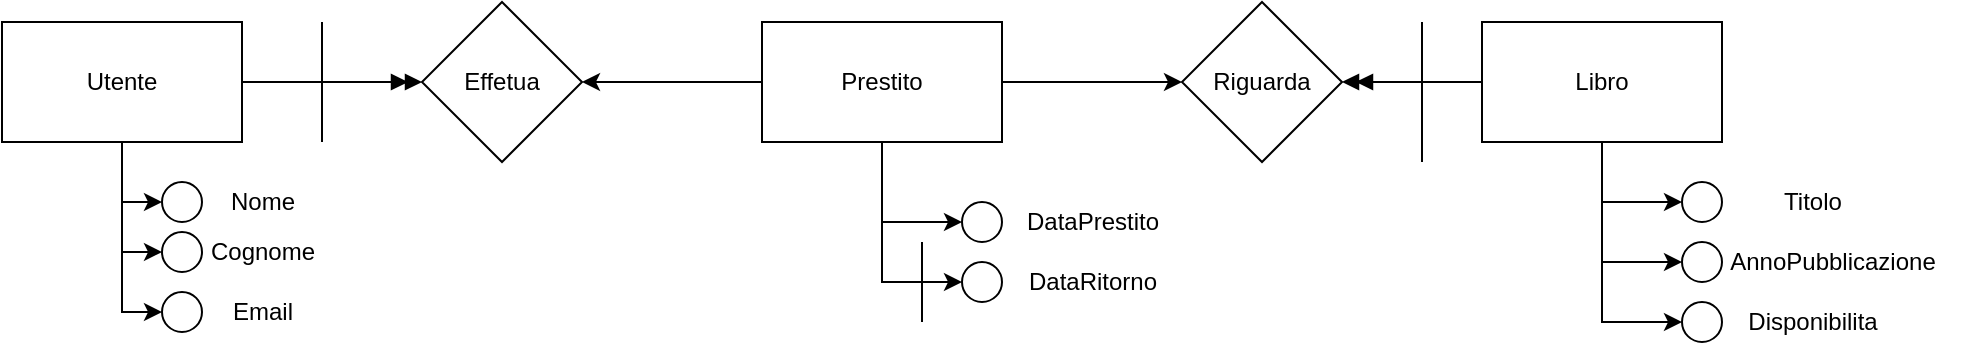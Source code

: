 <mxfile version="24.0.4" type="device">
  <diagram name="Pagina-1" id="rflWc28rTStmKsiYrMPG">
    <mxGraphModel dx="1050" dy="621" grid="1" gridSize="10" guides="1" tooltips="1" connect="1" arrows="1" fold="1" page="1" pageScale="1" pageWidth="827" pageHeight="1169" math="0" shadow="0">
      <root>
        <mxCell id="0" />
        <mxCell id="1" parent="0" />
        <mxCell id="NU1t4Nlwpfly1TBt85DP-10" style="edgeStyle=orthogonalEdgeStyle;rounded=0;orthogonalLoop=1;jettySize=auto;html=1;entryX=0;entryY=0.5;entryDx=0;entryDy=0;" parent="1" source="NU1t4Nlwpfly1TBt85DP-1" target="NU1t4Nlwpfly1TBt85DP-4" edge="1">
          <mxGeometry relative="1" as="geometry" />
        </mxCell>
        <mxCell id="NU1t4Nlwpfly1TBt85DP-11" style="edgeStyle=orthogonalEdgeStyle;rounded=0;orthogonalLoop=1;jettySize=auto;html=1;entryX=0;entryY=0.5;entryDx=0;entryDy=0;" parent="1" source="NU1t4Nlwpfly1TBt85DP-1" target="NU1t4Nlwpfly1TBt85DP-6" edge="1">
          <mxGeometry relative="1" as="geometry" />
        </mxCell>
        <mxCell id="NU1t4Nlwpfly1TBt85DP-12" style="edgeStyle=orthogonalEdgeStyle;rounded=0;orthogonalLoop=1;jettySize=auto;html=1;entryX=0;entryY=0.5;entryDx=0;entryDy=0;" parent="1" source="NU1t4Nlwpfly1TBt85DP-1" target="NU1t4Nlwpfly1TBt85DP-9" edge="1">
          <mxGeometry relative="1" as="geometry" />
        </mxCell>
        <mxCell id="NU1t4Nlwpfly1TBt85DP-31" style="edgeStyle=orthogonalEdgeStyle;rounded=0;orthogonalLoop=1;jettySize=auto;html=1;entryX=0;entryY=0.5;entryDx=0;entryDy=0;endArrow=doubleBlock;endFill=1;" parent="1" source="NU1t4Nlwpfly1TBt85DP-1" target="NU1t4Nlwpfly1TBt85DP-30" edge="1">
          <mxGeometry relative="1" as="geometry" />
        </mxCell>
        <mxCell id="NU1t4Nlwpfly1TBt85DP-1" value="Utente" style="rounded=0;whiteSpace=wrap;html=1;" parent="1" vertex="1">
          <mxGeometry y="210" width="120" height="60" as="geometry" />
        </mxCell>
        <mxCell id="NU1t4Nlwpfly1TBt85DP-18" style="edgeStyle=orthogonalEdgeStyle;rounded=0;orthogonalLoop=1;jettySize=auto;html=1;entryX=0;entryY=0.5;entryDx=0;entryDy=0;" parent="1" source="NU1t4Nlwpfly1TBt85DP-2" target="NU1t4Nlwpfly1TBt85DP-14" edge="1">
          <mxGeometry relative="1" as="geometry" />
        </mxCell>
        <mxCell id="NU1t4Nlwpfly1TBt85DP-19" style="edgeStyle=orthogonalEdgeStyle;rounded=0;orthogonalLoop=1;jettySize=auto;html=1;entryX=0;entryY=0.5;entryDx=0;entryDy=0;" parent="1" source="NU1t4Nlwpfly1TBt85DP-2" target="NU1t4Nlwpfly1TBt85DP-16" edge="1">
          <mxGeometry relative="1" as="geometry" />
        </mxCell>
        <mxCell id="NU1t4Nlwpfly1TBt85DP-32" style="edgeStyle=orthogonalEdgeStyle;rounded=0;orthogonalLoop=1;jettySize=auto;html=1;entryX=1;entryY=0.5;entryDx=0;entryDy=0;" parent="1" source="NU1t4Nlwpfly1TBt85DP-2" target="NU1t4Nlwpfly1TBt85DP-30" edge="1">
          <mxGeometry relative="1" as="geometry" />
        </mxCell>
        <mxCell id="NU1t4Nlwpfly1TBt85DP-35" style="edgeStyle=orthogonalEdgeStyle;rounded=0;orthogonalLoop=1;jettySize=auto;html=1;entryX=0;entryY=0.5;entryDx=0;entryDy=0;" parent="1" source="NU1t4Nlwpfly1TBt85DP-2" target="NU1t4Nlwpfly1TBt85DP-33" edge="1">
          <mxGeometry relative="1" as="geometry" />
        </mxCell>
        <mxCell id="NU1t4Nlwpfly1TBt85DP-2" value="Prestito" style="rounded=0;whiteSpace=wrap;html=1;" parent="1" vertex="1">
          <mxGeometry x="380" y="210" width="120" height="60" as="geometry" />
        </mxCell>
        <mxCell id="NU1t4Nlwpfly1TBt85DP-27" style="edgeStyle=orthogonalEdgeStyle;rounded=0;orthogonalLoop=1;jettySize=auto;html=1;entryX=0;entryY=0.5;entryDx=0;entryDy=0;" parent="1" source="NU1t4Nlwpfly1TBt85DP-3" target="NU1t4Nlwpfly1TBt85DP-20" edge="1">
          <mxGeometry relative="1" as="geometry" />
        </mxCell>
        <mxCell id="NU1t4Nlwpfly1TBt85DP-28" style="edgeStyle=orthogonalEdgeStyle;rounded=0;orthogonalLoop=1;jettySize=auto;html=1;entryX=0;entryY=0.5;entryDx=0;entryDy=0;" parent="1" source="NU1t4Nlwpfly1TBt85DP-3" target="NU1t4Nlwpfly1TBt85DP-22" edge="1">
          <mxGeometry relative="1" as="geometry" />
        </mxCell>
        <mxCell id="NU1t4Nlwpfly1TBt85DP-29" style="edgeStyle=orthogonalEdgeStyle;rounded=0;orthogonalLoop=1;jettySize=auto;html=1;entryX=0;entryY=0.5;entryDx=0;entryDy=0;" parent="1" source="NU1t4Nlwpfly1TBt85DP-3" target="NU1t4Nlwpfly1TBt85DP-25" edge="1">
          <mxGeometry relative="1" as="geometry" />
        </mxCell>
        <mxCell id="NU1t4Nlwpfly1TBt85DP-36" style="edgeStyle=orthogonalEdgeStyle;rounded=0;orthogonalLoop=1;jettySize=auto;html=1;entryX=1;entryY=0.5;entryDx=0;entryDy=0;endArrow=doubleBlock;endFill=1;" parent="1" source="NU1t4Nlwpfly1TBt85DP-3" target="NU1t4Nlwpfly1TBt85DP-33" edge="1">
          <mxGeometry relative="1" as="geometry" />
        </mxCell>
        <mxCell id="NU1t4Nlwpfly1TBt85DP-3" value="Libro" style="rounded=0;whiteSpace=wrap;html=1;" parent="1" vertex="1">
          <mxGeometry x="740" y="210" width="120" height="60" as="geometry" />
        </mxCell>
        <mxCell id="NU1t4Nlwpfly1TBt85DP-4" value="" style="ellipse;whiteSpace=wrap;html=1;aspect=fixed;" parent="1" vertex="1">
          <mxGeometry x="80" y="290" width="20" height="20" as="geometry" />
        </mxCell>
        <mxCell id="NU1t4Nlwpfly1TBt85DP-5" value="Nome" style="text;html=1;align=center;verticalAlign=middle;resizable=0;points=[];autosize=1;strokeColor=none;fillColor=none;" parent="1" vertex="1">
          <mxGeometry x="100" y="285" width="60" height="30" as="geometry" />
        </mxCell>
        <mxCell id="NU1t4Nlwpfly1TBt85DP-6" value="" style="ellipse;whiteSpace=wrap;html=1;aspect=fixed;" parent="1" vertex="1">
          <mxGeometry x="80" y="315" width="20" height="20" as="geometry" />
        </mxCell>
        <mxCell id="NU1t4Nlwpfly1TBt85DP-7" value="Cognome" style="text;html=1;align=center;verticalAlign=middle;resizable=0;points=[];autosize=1;strokeColor=none;fillColor=none;" parent="1" vertex="1">
          <mxGeometry x="90" y="310" width="80" height="30" as="geometry" />
        </mxCell>
        <mxCell id="NU1t4Nlwpfly1TBt85DP-8" value="Email" style="text;html=1;align=center;verticalAlign=middle;resizable=0;points=[];autosize=1;strokeColor=none;fillColor=none;" parent="1" vertex="1">
          <mxGeometry x="105" y="340" width="50" height="30" as="geometry" />
        </mxCell>
        <mxCell id="NU1t4Nlwpfly1TBt85DP-9" value="" style="ellipse;whiteSpace=wrap;html=1;aspect=fixed;" parent="1" vertex="1">
          <mxGeometry x="80" y="345" width="20" height="20" as="geometry" />
        </mxCell>
        <mxCell id="NU1t4Nlwpfly1TBt85DP-14" value="" style="ellipse;whiteSpace=wrap;html=1;aspect=fixed;" parent="1" vertex="1">
          <mxGeometry x="480" y="300" width="20" height="20" as="geometry" />
        </mxCell>
        <mxCell id="NU1t4Nlwpfly1TBt85DP-15" value="DataRitorno" style="text;html=1;align=center;verticalAlign=middle;resizable=0;points=[];autosize=1;strokeColor=none;fillColor=none;" parent="1" vertex="1">
          <mxGeometry x="500" y="325" width="90" height="30" as="geometry" />
        </mxCell>
        <mxCell id="NU1t4Nlwpfly1TBt85DP-16" value="" style="ellipse;whiteSpace=wrap;html=1;aspect=fixed;" parent="1" vertex="1">
          <mxGeometry x="480" y="330" width="20" height="20" as="geometry" />
        </mxCell>
        <mxCell id="NU1t4Nlwpfly1TBt85DP-17" value="DataPrestito" style="text;html=1;align=center;verticalAlign=middle;resizable=0;points=[];autosize=1;strokeColor=none;fillColor=none;" parent="1" vertex="1">
          <mxGeometry x="500" y="295" width="90" height="30" as="geometry" />
        </mxCell>
        <mxCell id="NU1t4Nlwpfly1TBt85DP-20" value="" style="ellipse;whiteSpace=wrap;html=1;aspect=fixed;" parent="1" vertex="1">
          <mxGeometry x="840" y="290" width="20" height="20" as="geometry" />
        </mxCell>
        <mxCell id="NU1t4Nlwpfly1TBt85DP-21" value="AnnoPubblicazione" style="text;html=1;align=center;verticalAlign=middle;resizable=0;points=[];autosize=1;strokeColor=none;fillColor=none;" parent="1" vertex="1">
          <mxGeometry x="850" y="315" width="130" height="30" as="geometry" />
        </mxCell>
        <mxCell id="NU1t4Nlwpfly1TBt85DP-22" value="" style="ellipse;whiteSpace=wrap;html=1;aspect=fixed;" parent="1" vertex="1">
          <mxGeometry x="840" y="320" width="20" height="20" as="geometry" />
        </mxCell>
        <mxCell id="NU1t4Nlwpfly1TBt85DP-23" value="Titolo" style="text;html=1;align=center;verticalAlign=middle;resizable=0;points=[];autosize=1;strokeColor=none;fillColor=none;" parent="1" vertex="1">
          <mxGeometry x="880" y="285" width="50" height="30" as="geometry" />
        </mxCell>
        <mxCell id="NU1t4Nlwpfly1TBt85DP-25" value="" style="ellipse;whiteSpace=wrap;html=1;aspect=fixed;" parent="1" vertex="1">
          <mxGeometry x="840" y="350" width="20" height="20" as="geometry" />
        </mxCell>
        <mxCell id="NU1t4Nlwpfly1TBt85DP-26" value="Disponibilita" style="text;html=1;align=center;verticalAlign=middle;resizable=0;points=[];autosize=1;strokeColor=none;fillColor=none;" parent="1" vertex="1">
          <mxGeometry x="860" y="345" width="90" height="30" as="geometry" />
        </mxCell>
        <mxCell id="NU1t4Nlwpfly1TBt85DP-30" value="Effetua" style="rhombus;whiteSpace=wrap;html=1;" parent="1" vertex="1">
          <mxGeometry x="210" y="200" width="80" height="80" as="geometry" />
        </mxCell>
        <mxCell id="NU1t4Nlwpfly1TBt85DP-33" value="Riguarda" style="rhombus;whiteSpace=wrap;html=1;" parent="1" vertex="1">
          <mxGeometry x="590" y="200" width="80" height="80" as="geometry" />
        </mxCell>
        <mxCell id="NU1t4Nlwpfly1TBt85DP-34" value="" style="endArrow=none;html=1;rounded=0;" parent="1" edge="1">
          <mxGeometry width="50" height="50" relative="1" as="geometry">
            <mxPoint x="160" y="270" as="sourcePoint" />
            <mxPoint x="160" y="210" as="targetPoint" />
          </mxGeometry>
        </mxCell>
        <mxCell id="NU1t4Nlwpfly1TBt85DP-37" value="" style="endArrow=none;html=1;rounded=0;" parent="1" edge="1">
          <mxGeometry width="50" height="50" relative="1" as="geometry">
            <mxPoint x="710" y="280" as="sourcePoint" />
            <mxPoint x="710" y="210" as="targetPoint" />
          </mxGeometry>
        </mxCell>
        <mxCell id="xX12DlhT6RlAc4AbfOx1-1" value="" style="endArrow=none;html=1;rounded=0;" edge="1" parent="1">
          <mxGeometry width="50" height="50" relative="1" as="geometry">
            <mxPoint x="460" y="360" as="sourcePoint" />
            <mxPoint x="460" y="320" as="targetPoint" />
          </mxGeometry>
        </mxCell>
      </root>
    </mxGraphModel>
  </diagram>
</mxfile>

